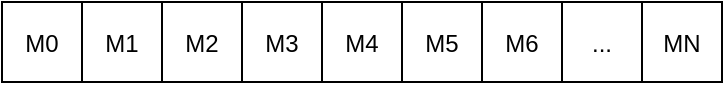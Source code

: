 <mxfile version="13.6.5" pages="3">
    <diagram id="r-OkaBZuNatw8BGqiQOj" name="Page-1">
        <mxGraphModel dx="397" dy="267" grid="1" gridSize="10" guides="1" tooltips="1" connect="1" arrows="1" fold="1" page="1" pageScale="1" pageWidth="850" pageHeight="1100" math="0" shadow="0">
            <root>
                <mxCell id="0"/>
                <mxCell id="1" parent="0"/>
                <mxCell id="2" value="M0" style="rounded=0;fillColor=none;" vertex="1" parent="1">
                    <mxGeometry width="40" height="40" as="geometry"/>
                </mxCell>
                <mxCell id="3" value="M1" style="rounded=0;fillColor=none;" vertex="1" parent="1">
                    <mxGeometry x="40" width="40" height="40" as="geometry"/>
                </mxCell>
                <mxCell id="4" value="M2" style="rounded=0;fillColor=none;" vertex="1" parent="1">
                    <mxGeometry x="80" width="40" height="40" as="geometry"/>
                </mxCell>
                <mxCell id="5" value="M3" style="rounded=0;fillColor=none;" vertex="1" parent="1">
                    <mxGeometry x="120" width="40" height="40" as="geometry"/>
                </mxCell>
                <mxCell id="7" value="M4" style="rounded=0;fillColor=none;" vertex="1" parent="1">
                    <mxGeometry x="160" width="40" height="40" as="geometry"/>
                </mxCell>
                <mxCell id="8" value="M5" style="rounded=0;fillColor=none;" vertex="1" parent="1">
                    <mxGeometry x="200" width="40" height="40" as="geometry"/>
                </mxCell>
                <mxCell id="9" value="M6" style="rounded=0;fillColor=none;" vertex="1" parent="1">
                    <mxGeometry x="240" width="40" height="40" as="geometry"/>
                </mxCell>
                <mxCell id="10" value="..." style="rounded=0;fillColor=none;" vertex="1" parent="1">
                    <mxGeometry x="280" width="40" height="40" as="geometry"/>
                </mxCell>
                <mxCell id="11" value="MN" style="rounded=0;fillColor=none;" vertex="1" parent="1">
                    <mxGeometry x="320" width="40" height="40" as="geometry"/>
                </mxCell>
            </root>
        </mxGraphModel>
    </diagram>
    <diagram id="XPIt5ebhcRbmZPLK7KPX" name="Page-2">
        <mxGraphModel dx="1181" dy="223" grid="1" gridSize="10" guides="1" tooltips="1" connect="1" arrows="1" fold="1" page="1" pageScale="1" pageWidth="850" pageHeight="1100" math="0" shadow="0">
            <root>
                <mxCell id="iCyBXxCva0UtTDX6Zf6W-0"/>
                <mxCell id="iCyBXxCva0UtTDX6Zf6W-1" parent="iCyBXxCva0UtTDX6Zf6W-0"/>
                <mxCell id="iCyBXxCva0UtTDX6Zf6W-9" value="(0,2)" style="rounded=0;fillColor=#d5e8d4;strokeColor=#82b366;" vertex="1" parent="iCyBXxCva0UtTDX6Zf6W-1">
                    <mxGeometry width="40" height="40" as="geometry"/>
                </mxCell>
                <mxCell id="iCyBXxCva0UtTDX6Zf6W-10" value="(4,6)" style="rounded=0;fillColor=#dae8fc;strokeColor=#6c8ebf;" vertex="1" parent="iCyBXxCva0UtTDX6Zf6W-1">
                    <mxGeometry x="40" width="40" height="40" as="geometry"/>
                </mxCell>
                <mxCell id="iCyBXxCva0UtTDX6Zf6W-11" value="" style="endArrow=classic;exitX=0;exitY=1;exitDx=0;exitDy=0;entryX=0;entryY=0;entryDx=0;entryDy=0;fillColor=#d5e8d4;strokeColor=#82b366;" edge="1" parent="iCyBXxCva0UtTDX6Zf6W-1" source="iCyBXxCva0UtTDX6Zf6W-9">
                    <mxGeometry width="50" height="50" relative="1" as="geometry">
                        <mxPoint x="310" y="20" as="sourcePoint"/>
                        <mxPoint y="80" as="targetPoint"/>
                    </mxGeometry>
                </mxCell>
                <mxCell id="iCyBXxCva0UtTDX6Zf6W-12" value="" style="endArrow=classic;exitX=1;exitY=1;exitDx=0;exitDy=0;entryX=1;entryY=0;entryDx=0;entryDy=0;fillColor=#d5e8d4;strokeColor=#82b366;" edge="1" parent="iCyBXxCva0UtTDX6Zf6W-1" source="iCyBXxCva0UtTDX6Zf6W-9">
                    <mxGeometry width="50" height="50" relative="1" as="geometry">
                        <mxPoint x="320" y="20" as="sourcePoint"/>
                        <mxPoint x="120" y="80" as="targetPoint"/>
                    </mxGeometry>
                </mxCell>
                <mxCell id="iCyBXxCva0UtTDX6Zf6W-13" value=".." style="rounded=0;fillColor=none;" vertex="1" parent="iCyBXxCva0UtTDX6Zf6W-1">
                    <mxGeometry x="80" width="40" height="40" as="geometry"/>
                </mxCell>
                <mxCell id="iCyBXxCva0UtTDX6Zf6W-14" value="" style="endArrow=classic;exitX=1;exitY=1;exitDx=0;exitDy=0;entryX=0;entryY=0;entryDx=0;entryDy=0;fillColor=#dae8fc;strokeColor=#6c8ebf;" edge="1" parent="iCyBXxCva0UtTDX6Zf6W-1" source="iCyBXxCva0UtTDX6Zf6W-10">
                    <mxGeometry width="50" height="50" relative="1" as="geometry">
                        <mxPoint x="320" y="20" as="sourcePoint"/>
                        <mxPoint x="280" y="80" as="targetPoint"/>
                    </mxGeometry>
                </mxCell>
                <mxCell id="iCyBXxCva0UtTDX6Zf6W-15" value="" style="endArrow=classic;exitX=0;exitY=1;exitDx=0;exitDy=0;entryX=0;entryY=0;entryDx=0;entryDy=0;fillColor=#dae8fc;strokeColor=#6c8ebf;" edge="1" parent="iCyBXxCva0UtTDX6Zf6W-1" source="iCyBXxCva0UtTDX6Zf6W-10">
                    <mxGeometry width="50" height="50" relative="1" as="geometry">
                        <mxPoint x="320" y="-40" as="sourcePoint"/>
                        <mxPoint x="160" y="80" as="targetPoint"/>
                    </mxGeometry>
                </mxCell>
                <mxCell id="ju1ZRD0kFvSWGYZCty1K-0" value="M0" style="rounded=0;strokeColor=#82b366;fillColor=none;" vertex="1" parent="iCyBXxCva0UtTDX6Zf6W-1">
                    <mxGeometry y="80" width="40" height="40" as="geometry"/>
                </mxCell>
                <mxCell id="ju1ZRD0kFvSWGYZCty1K-1" value="M1" style="rounded=0;strokeColor=#82b366;fillColor=none;" vertex="1" parent="iCyBXxCva0UtTDX6Zf6W-1">
                    <mxGeometry x="40" y="80" width="40" height="40" as="geometry"/>
                </mxCell>
                <mxCell id="ju1ZRD0kFvSWGYZCty1K-2" value="M2" style="rounded=0;strokeColor=#82b366;fillColor=none;" vertex="1" parent="iCyBXxCva0UtTDX6Zf6W-1">
                    <mxGeometry x="80" y="80" width="40" height="40" as="geometry"/>
                </mxCell>
                <mxCell id="ju1ZRD0kFvSWGYZCty1K-4" value="M4" style="rounded=0;strokeColor=#6c8ebf;fillColor=none;" vertex="1" parent="iCyBXxCva0UtTDX6Zf6W-1">
                    <mxGeometry x="160" y="80" width="40" height="40" as="geometry"/>
                </mxCell>
                <mxCell id="ju1ZRD0kFvSWGYZCty1K-5" value="M5" style="rounded=0;strokeColor=#6c8ebf;fillColor=none;" vertex="1" parent="iCyBXxCva0UtTDX6Zf6W-1">
                    <mxGeometry x="200" y="80" width="40" height="40" as="geometry"/>
                </mxCell>
                <mxCell id="ju1ZRD0kFvSWGYZCty1K-6" value="M6" style="rounded=0;strokeColor=#6c8ebf;fillColor=none;" vertex="1" parent="iCyBXxCva0UtTDX6Zf6W-1">
                    <mxGeometry x="240" y="80" width="40" height="40" as="geometry"/>
                </mxCell>
                <mxCell id="ju1ZRD0kFvSWGYZCty1K-7" value="..." style="rounded=0;fillColor=none;" vertex="1" parent="iCyBXxCva0UtTDX6Zf6W-1">
                    <mxGeometry x="280" y="80" width="40" height="40" as="geometry"/>
                </mxCell>
                <mxCell id="ju1ZRD0kFvSWGYZCty1K-8" value="MN" style="rounded=0;fillColor=none;" vertex="1" parent="iCyBXxCva0UtTDX6Zf6W-1">
                    <mxGeometry x="320" y="80" width="40" height="40" as="geometry"/>
                </mxCell>
                <mxCell id="ju1ZRD0kFvSWGYZCty1K-3" value="M3" style="rounded=0;fillColor=#f8cecc;strokeColor=#b85450;" vertex="1" parent="iCyBXxCva0UtTDX6Zf6W-1">
                    <mxGeometry x="120" y="80" width="40" height="40" as="geometry"/>
                </mxCell>
            </root>
        </mxGraphModel>
    </diagram>
    <diagram id="wPd80uZzwLBpFttXJMHS" name="Page-3">
        <mxGraphModel dx="1662" dy="548" grid="1" gridSize="10" guides="1" tooltips="1" connect="1" arrows="1" fold="1" page="1" pageScale="1" pageWidth="850" pageHeight="1100" math="0" shadow="0">
            <root>
                <mxCell id="pbuuF_X-pkHFoYpIUGJG-0"/>
                <mxCell id="pbuuF_X-pkHFoYpIUGJG-1" parent="pbuuF_X-pkHFoYpIUGJG-0"/>
                <mxCell id="pbuuF_X-pkHFoYpIUGJG-10" value="(0,6)" style="rounded=0;fillColor=#d5e8d4;strokeColor=#82b366;" vertex="1" parent="pbuuF_X-pkHFoYpIUGJG-1">
                    <mxGeometry width="40" height="40" as="geometry"/>
                </mxCell>
                <mxCell id="pbuuF_X-pkHFoYpIUGJG-11" value="" style="endArrow=classic;exitX=0;exitY=1;exitDx=0;exitDy=0;entryX=0;entryY=0;entryDx=0;entryDy=0;fillColor=#d5e8d4;strokeColor=#82b366;" edge="1" parent="pbuuF_X-pkHFoYpIUGJG-1" source="pbuuF_X-pkHFoYpIUGJG-10">
                    <mxGeometry width="50" height="50" relative="1" as="geometry">
                        <mxPoint x="310" y="20" as="sourcePoint"/>
                        <mxPoint y="80" as="targetPoint"/>
                    </mxGeometry>
                </mxCell>
                <mxCell id="pbuuF_X-pkHFoYpIUGJG-12" value=".." style="rounded=0;fillColor=none;" vertex="1" parent="pbuuF_X-pkHFoYpIUGJG-1">
                    <mxGeometry x="40" width="40" height="40" as="geometry"/>
                </mxCell>
                <mxCell id="pbuuF_X-pkHFoYpIUGJG-13" value="" style="endArrow=classic;exitX=0;exitY=1;exitDx=0;exitDy=0;entryX=0;entryY=0;entryDx=0;entryDy=0;fillColor=#d5e8d4;strokeColor=#82b366;" edge="1" parent="pbuuF_X-pkHFoYpIUGJG-1" source="pbuuF_X-pkHFoYpIUGJG-12">
                    <mxGeometry width="50" height="50" relative="1" as="geometry">
                        <mxPoint x="80" y="40" as="sourcePoint"/>
                        <mxPoint x="280" y="80" as="targetPoint"/>
                    </mxGeometry>
                </mxCell>
                <mxCell id="fdjVPsj0DeB6bkKalooq-0" value="M0" style="rounded=0;strokeColor=#82b366;fillColor=none;" vertex="1" parent="pbuuF_X-pkHFoYpIUGJG-1">
                    <mxGeometry y="80" width="40" height="40" as="geometry"/>
                </mxCell>
                <mxCell id="fdjVPsj0DeB6bkKalooq-1" value="M1" style="rounded=0;strokeColor=#82b366;fillColor=none;" vertex="1" parent="pbuuF_X-pkHFoYpIUGJG-1">
                    <mxGeometry x="40" y="80" width="40" height="40" as="geometry"/>
                </mxCell>
                <mxCell id="fdjVPsj0DeB6bkKalooq-2" value="M2" style="rounded=0;strokeColor=#82b366;fillColor=none;" vertex="1" parent="pbuuF_X-pkHFoYpIUGJG-1">
                    <mxGeometry x="80" y="80" width="40" height="40" as="geometry"/>
                </mxCell>
                <mxCell id="fdjVPsj0DeB6bkKalooq-3" value="M4" style="rounded=0;strokeColor=#82b366;fillColor=none;" vertex="1" parent="pbuuF_X-pkHFoYpIUGJG-1">
                    <mxGeometry x="160" y="80" width="40" height="40" as="geometry"/>
                </mxCell>
                <mxCell id="fdjVPsj0DeB6bkKalooq-4" value="M5" style="rounded=0;strokeColor=#82b366;fillColor=none;" vertex="1" parent="pbuuF_X-pkHFoYpIUGJG-1">
                    <mxGeometry x="200" y="80" width="40" height="40" as="geometry"/>
                </mxCell>
                <mxCell id="fdjVPsj0DeB6bkKalooq-6" value="..." style="rounded=0;fillColor=none;" vertex="1" parent="pbuuF_X-pkHFoYpIUGJG-1">
                    <mxGeometry x="280" y="80" width="40" height="40" as="geometry"/>
                </mxCell>
                <mxCell id="fdjVPsj0DeB6bkKalooq-7" value="MN" style="rounded=0;fillColor=none;" vertex="1" parent="pbuuF_X-pkHFoYpIUGJG-1">
                    <mxGeometry x="320" y="80" width="40" height="40" as="geometry"/>
                </mxCell>
                <mxCell id="fdjVPsj0DeB6bkKalooq-8" value="M3" style="rounded=0;strokeColor=#82b366;fillColor=none;" vertex="1" parent="pbuuF_X-pkHFoYpIUGJG-1">
                    <mxGeometry x="120" y="80" width="40" height="40" as="geometry"/>
                </mxCell>
                <mxCell id="fdjVPsj0DeB6bkKalooq-5" value="M6" style="rounded=0;strokeColor=#82b366;fillColor=none;" vertex="1" parent="pbuuF_X-pkHFoYpIUGJG-1">
                    <mxGeometry x="240" y="80" width="40" height="40" as="geometry"/>
                </mxCell>
            </root>
        </mxGraphModel>
    </diagram>
</mxfile>